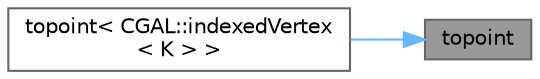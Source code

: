 digraph "topoint"
{
 // LATEX_PDF_SIZE
  bgcolor="transparent";
  edge [fontname=Helvetica,fontsize=10,labelfontname=Helvetica,labelfontsize=10];
  node [fontname=Helvetica,fontsize=10,shape=box,height=0.2,width=0.4];
  rankdir="RL";
  Node1 [id="Node000001",label="topoint",height=0.2,width=0.4,color="gray40", fillcolor="grey60", style="filled", fontcolor="black",tooltip=" "];
  Node1 -> Node2 [id="edge1_Node000001_Node000002",dir="back",color="steelblue1",style="solid",tooltip=" "];
  Node2 [id="Node000002",label="topoint\< CGAL::indexedVertex\l\< K \> \>",height=0.2,width=0.4,color="grey40", fillcolor="white", style="filled",URL="$namespaceFoam.html#a31e19a6056f9590b29b25490c2f859f5",tooltip=" "];
}
